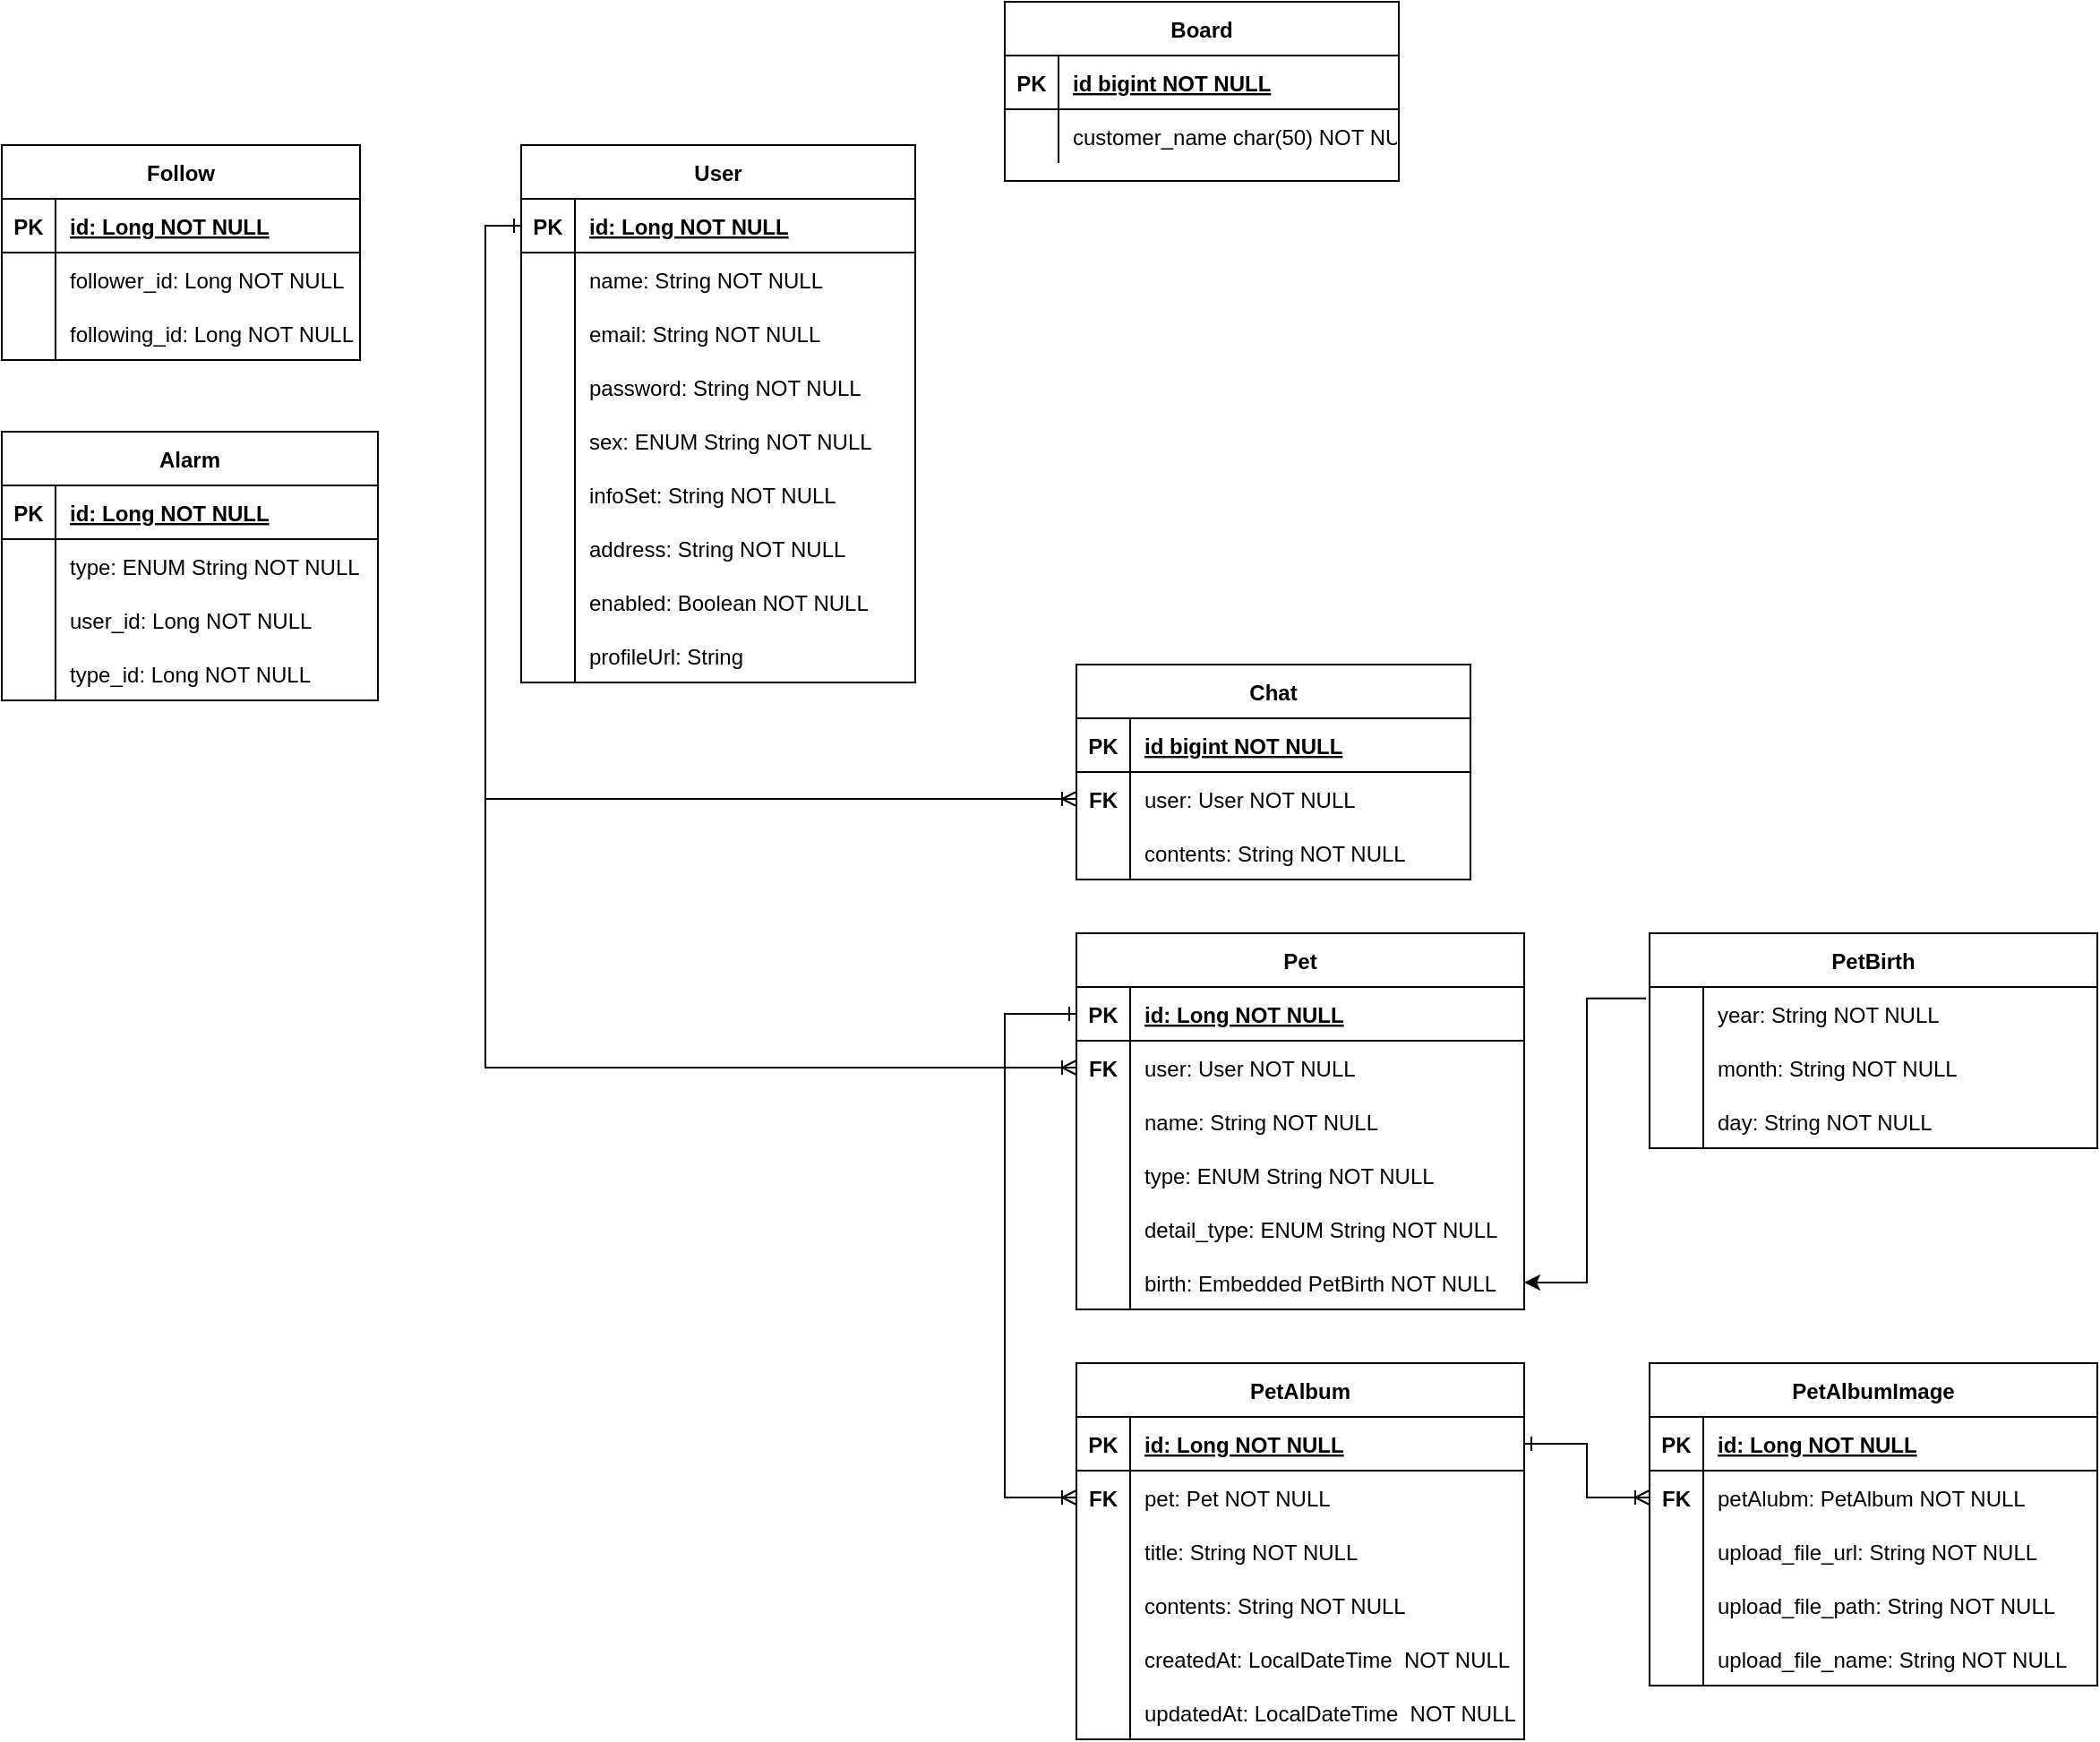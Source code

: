 <mxfile version="23.1.2" type="github">
  <diagram id="R2lEEEUBdFMjLlhIrx00" name="Page-1">
    <mxGraphModel dx="1050" dy="530" grid="1" gridSize="10" guides="1" tooltips="1" connect="1" arrows="1" fold="1" page="1" pageScale="1" pageWidth="1654" pageHeight="2336" math="0" shadow="0" extFonts="Permanent Marker^https://fonts.googleapis.com/css?family=Permanent+Marker">
      <root>
        <mxCell id="0" />
        <mxCell id="1" parent="0" />
        <mxCell id="C-vyLk0tnHw3VtMMgP7b-23" value="User" style="shape=table;startSize=30;container=1;collapsible=1;childLayout=tableLayout;fixedRows=1;rowLines=0;fontStyle=1;align=center;resizeLast=1;" parent="1" vertex="1">
          <mxGeometry x="610" y="360" width="220" height="300" as="geometry" />
        </mxCell>
        <mxCell id="C-vyLk0tnHw3VtMMgP7b-24" value="" style="shape=partialRectangle;collapsible=0;dropTarget=0;pointerEvents=0;fillColor=none;points=[[0,0.5],[1,0.5]];portConstraint=eastwest;top=0;left=0;right=0;bottom=1;" parent="C-vyLk0tnHw3VtMMgP7b-23" vertex="1">
          <mxGeometry y="30" width="220" height="30" as="geometry" />
        </mxCell>
        <mxCell id="C-vyLk0tnHw3VtMMgP7b-25" value="PK" style="shape=partialRectangle;overflow=hidden;connectable=0;fillColor=none;top=0;left=0;bottom=0;right=0;fontStyle=1;" parent="C-vyLk0tnHw3VtMMgP7b-24" vertex="1">
          <mxGeometry width="30" height="30" as="geometry">
            <mxRectangle width="30" height="30" as="alternateBounds" />
          </mxGeometry>
        </mxCell>
        <mxCell id="C-vyLk0tnHw3VtMMgP7b-26" value="id: Long NOT NULL " style="shape=partialRectangle;overflow=hidden;connectable=0;fillColor=none;top=0;left=0;bottom=0;right=0;align=left;spacingLeft=6;fontStyle=5;" parent="C-vyLk0tnHw3VtMMgP7b-24" vertex="1">
          <mxGeometry x="30" width="190" height="30" as="geometry">
            <mxRectangle width="190" height="30" as="alternateBounds" />
          </mxGeometry>
        </mxCell>
        <mxCell id="C-vyLk0tnHw3VtMMgP7b-27" value="" style="shape=partialRectangle;collapsible=0;dropTarget=0;pointerEvents=0;fillColor=none;points=[[0,0.5],[1,0.5]];portConstraint=eastwest;top=0;left=0;right=0;bottom=0;" parent="C-vyLk0tnHw3VtMMgP7b-23" vertex="1">
          <mxGeometry y="60" width="220" height="30" as="geometry" />
        </mxCell>
        <mxCell id="C-vyLk0tnHw3VtMMgP7b-28" value="" style="shape=partialRectangle;overflow=hidden;connectable=0;fillColor=none;top=0;left=0;bottom=0;right=0;" parent="C-vyLk0tnHw3VtMMgP7b-27" vertex="1">
          <mxGeometry width="30" height="30" as="geometry">
            <mxRectangle width="30" height="30" as="alternateBounds" />
          </mxGeometry>
        </mxCell>
        <mxCell id="C-vyLk0tnHw3VtMMgP7b-29" value="name: String NOT NULL" style="shape=partialRectangle;overflow=hidden;connectable=0;fillColor=none;top=0;left=0;bottom=0;right=0;align=left;spacingLeft=6;" parent="C-vyLk0tnHw3VtMMgP7b-27" vertex="1">
          <mxGeometry x="30" width="190" height="30" as="geometry">
            <mxRectangle width="190" height="30" as="alternateBounds" />
          </mxGeometry>
        </mxCell>
        <mxCell id="bbUoqJzxjQNbrKTjMEcJ-44" value="" style="shape=partialRectangle;collapsible=0;dropTarget=0;pointerEvents=0;fillColor=none;points=[[0,0.5],[1,0.5]];portConstraint=eastwest;top=0;left=0;right=0;bottom=0;" parent="C-vyLk0tnHw3VtMMgP7b-23" vertex="1">
          <mxGeometry y="90" width="220" height="30" as="geometry" />
        </mxCell>
        <mxCell id="bbUoqJzxjQNbrKTjMEcJ-45" value="" style="shape=partialRectangle;overflow=hidden;connectable=0;fillColor=none;top=0;left=0;bottom=0;right=0;" parent="bbUoqJzxjQNbrKTjMEcJ-44" vertex="1">
          <mxGeometry width="30" height="30" as="geometry">
            <mxRectangle width="30" height="30" as="alternateBounds" />
          </mxGeometry>
        </mxCell>
        <mxCell id="bbUoqJzxjQNbrKTjMEcJ-46" value="email: String NOT NULL" style="shape=partialRectangle;overflow=hidden;connectable=0;fillColor=none;top=0;left=0;bottom=0;right=0;align=left;spacingLeft=6;" parent="bbUoqJzxjQNbrKTjMEcJ-44" vertex="1">
          <mxGeometry x="30" width="190" height="30" as="geometry">
            <mxRectangle width="190" height="30" as="alternateBounds" />
          </mxGeometry>
        </mxCell>
        <mxCell id="bbUoqJzxjQNbrKTjMEcJ-22" value="" style="shape=partialRectangle;collapsible=0;dropTarget=0;pointerEvents=0;fillColor=none;points=[[0,0.5],[1,0.5]];portConstraint=eastwest;top=0;left=0;right=0;bottom=0;" parent="C-vyLk0tnHw3VtMMgP7b-23" vertex="1">
          <mxGeometry y="120" width="220" height="30" as="geometry" />
        </mxCell>
        <mxCell id="bbUoqJzxjQNbrKTjMEcJ-23" value="" style="shape=partialRectangle;overflow=hidden;connectable=0;fillColor=none;top=0;left=0;bottom=0;right=0;" parent="bbUoqJzxjQNbrKTjMEcJ-22" vertex="1">
          <mxGeometry width="30" height="30" as="geometry">
            <mxRectangle width="30" height="30" as="alternateBounds" />
          </mxGeometry>
        </mxCell>
        <mxCell id="bbUoqJzxjQNbrKTjMEcJ-24" value="password: String NOT NULL" style="shape=partialRectangle;overflow=hidden;connectable=0;fillColor=none;top=0;left=0;bottom=0;right=0;align=left;spacingLeft=6;" parent="bbUoqJzxjQNbrKTjMEcJ-22" vertex="1">
          <mxGeometry x="30" width="190" height="30" as="geometry">
            <mxRectangle width="190" height="30" as="alternateBounds" />
          </mxGeometry>
        </mxCell>
        <mxCell id="bbUoqJzxjQNbrKTjMEcJ-41" value="" style="shape=partialRectangle;collapsible=0;dropTarget=0;pointerEvents=0;fillColor=none;points=[[0,0.5],[1,0.5]];portConstraint=eastwest;top=0;left=0;right=0;bottom=0;" parent="C-vyLk0tnHw3VtMMgP7b-23" vertex="1">
          <mxGeometry y="150" width="220" height="30" as="geometry" />
        </mxCell>
        <mxCell id="bbUoqJzxjQNbrKTjMEcJ-42" value="" style="shape=partialRectangle;overflow=hidden;connectable=0;fillColor=none;top=0;left=0;bottom=0;right=0;" parent="bbUoqJzxjQNbrKTjMEcJ-41" vertex="1">
          <mxGeometry width="30" height="30" as="geometry">
            <mxRectangle width="30" height="30" as="alternateBounds" />
          </mxGeometry>
        </mxCell>
        <mxCell id="bbUoqJzxjQNbrKTjMEcJ-43" value="sex: ENUM String NOT NULL" style="shape=partialRectangle;overflow=hidden;connectable=0;fillColor=none;top=0;left=0;bottom=0;right=0;align=left;spacingLeft=6;" parent="bbUoqJzxjQNbrKTjMEcJ-41" vertex="1">
          <mxGeometry x="30" width="190" height="30" as="geometry">
            <mxRectangle width="190" height="30" as="alternateBounds" />
          </mxGeometry>
        </mxCell>
        <mxCell id="bbUoqJzxjQNbrKTjMEcJ-26" value="" style="shape=partialRectangle;collapsible=0;dropTarget=0;pointerEvents=0;fillColor=none;points=[[0,0.5],[1,0.5]];portConstraint=eastwest;top=0;left=0;right=0;bottom=0;" parent="C-vyLk0tnHw3VtMMgP7b-23" vertex="1">
          <mxGeometry y="180" width="220" height="30" as="geometry" />
        </mxCell>
        <mxCell id="bbUoqJzxjQNbrKTjMEcJ-27" value="" style="shape=partialRectangle;overflow=hidden;connectable=0;fillColor=none;top=0;left=0;bottom=0;right=0;" parent="bbUoqJzxjQNbrKTjMEcJ-26" vertex="1">
          <mxGeometry width="30" height="30" as="geometry">
            <mxRectangle width="30" height="30" as="alternateBounds" />
          </mxGeometry>
        </mxCell>
        <mxCell id="bbUoqJzxjQNbrKTjMEcJ-28" value="infoSet: String NOT NULL" style="shape=partialRectangle;overflow=hidden;connectable=0;fillColor=none;top=0;left=0;bottom=0;right=0;align=left;spacingLeft=6;" parent="bbUoqJzxjQNbrKTjMEcJ-26" vertex="1">
          <mxGeometry x="30" width="190" height="30" as="geometry">
            <mxRectangle width="190" height="30" as="alternateBounds" />
          </mxGeometry>
        </mxCell>
        <mxCell id="bbUoqJzxjQNbrKTjMEcJ-29" value="" style="shape=partialRectangle;collapsible=0;dropTarget=0;pointerEvents=0;fillColor=none;points=[[0,0.5],[1,0.5]];portConstraint=eastwest;top=0;left=0;right=0;bottom=0;" parent="C-vyLk0tnHw3VtMMgP7b-23" vertex="1">
          <mxGeometry y="210" width="220" height="30" as="geometry" />
        </mxCell>
        <mxCell id="bbUoqJzxjQNbrKTjMEcJ-30" value="" style="shape=partialRectangle;overflow=hidden;connectable=0;fillColor=none;top=0;left=0;bottom=0;right=0;" parent="bbUoqJzxjQNbrKTjMEcJ-29" vertex="1">
          <mxGeometry width="30" height="30" as="geometry">
            <mxRectangle width="30" height="30" as="alternateBounds" />
          </mxGeometry>
        </mxCell>
        <mxCell id="bbUoqJzxjQNbrKTjMEcJ-31" value="address: String NOT NULL" style="shape=partialRectangle;overflow=hidden;connectable=0;fillColor=none;top=0;left=0;bottom=0;right=0;align=left;spacingLeft=6;" parent="bbUoqJzxjQNbrKTjMEcJ-29" vertex="1">
          <mxGeometry x="30" width="190" height="30" as="geometry">
            <mxRectangle width="190" height="30" as="alternateBounds" />
          </mxGeometry>
        </mxCell>
        <mxCell id="bbUoqJzxjQNbrKTjMEcJ-35" value="" style="shape=partialRectangle;collapsible=0;dropTarget=0;pointerEvents=0;fillColor=none;points=[[0,0.5],[1,0.5]];portConstraint=eastwest;top=0;left=0;right=0;bottom=0;" parent="C-vyLk0tnHw3VtMMgP7b-23" vertex="1">
          <mxGeometry y="240" width="220" height="30" as="geometry" />
        </mxCell>
        <mxCell id="bbUoqJzxjQNbrKTjMEcJ-36" value="" style="shape=partialRectangle;overflow=hidden;connectable=0;fillColor=none;top=0;left=0;bottom=0;right=0;" parent="bbUoqJzxjQNbrKTjMEcJ-35" vertex="1">
          <mxGeometry width="30" height="30" as="geometry">
            <mxRectangle width="30" height="30" as="alternateBounds" />
          </mxGeometry>
        </mxCell>
        <mxCell id="bbUoqJzxjQNbrKTjMEcJ-37" value="enabled: Boolean NOT NULL" style="shape=partialRectangle;overflow=hidden;connectable=0;fillColor=none;top=0;left=0;bottom=0;right=0;align=left;spacingLeft=6;" parent="bbUoqJzxjQNbrKTjMEcJ-35" vertex="1">
          <mxGeometry x="30" width="190" height="30" as="geometry">
            <mxRectangle width="190" height="30" as="alternateBounds" />
          </mxGeometry>
        </mxCell>
        <mxCell id="bbUoqJzxjQNbrKTjMEcJ-38" value="" style="shape=partialRectangle;collapsible=0;dropTarget=0;pointerEvents=0;fillColor=none;points=[[0,0.5],[1,0.5]];portConstraint=eastwest;top=0;left=0;right=0;bottom=0;" parent="C-vyLk0tnHw3VtMMgP7b-23" vertex="1">
          <mxGeometry y="270" width="220" height="30" as="geometry" />
        </mxCell>
        <mxCell id="bbUoqJzxjQNbrKTjMEcJ-39" value="" style="shape=partialRectangle;overflow=hidden;connectable=0;fillColor=none;top=0;left=0;bottom=0;right=0;" parent="bbUoqJzxjQNbrKTjMEcJ-38" vertex="1">
          <mxGeometry width="30" height="30" as="geometry">
            <mxRectangle width="30" height="30" as="alternateBounds" />
          </mxGeometry>
        </mxCell>
        <mxCell id="bbUoqJzxjQNbrKTjMEcJ-40" value="profileUrl: String" style="shape=partialRectangle;overflow=hidden;connectable=0;fillColor=none;top=0;left=0;bottom=0;right=0;align=left;spacingLeft=6;" parent="bbUoqJzxjQNbrKTjMEcJ-38" vertex="1">
          <mxGeometry x="30" width="190" height="30" as="geometry">
            <mxRectangle width="190" height="30" as="alternateBounds" />
          </mxGeometry>
        </mxCell>
        <mxCell id="bbUoqJzxjQNbrKTjMEcJ-1" value="Chat" style="shape=table;startSize=30;container=1;collapsible=1;childLayout=tableLayout;fixedRows=1;rowLines=0;fontStyle=1;align=center;resizeLast=1;" parent="1" vertex="1">
          <mxGeometry x="920" y="650" width="220" height="120" as="geometry" />
        </mxCell>
        <mxCell id="bbUoqJzxjQNbrKTjMEcJ-2" value="" style="shape=partialRectangle;collapsible=0;dropTarget=0;pointerEvents=0;fillColor=none;points=[[0,0.5],[1,0.5]];portConstraint=eastwest;top=0;left=0;right=0;bottom=1;" parent="bbUoqJzxjQNbrKTjMEcJ-1" vertex="1">
          <mxGeometry y="30" width="220" height="30" as="geometry" />
        </mxCell>
        <mxCell id="bbUoqJzxjQNbrKTjMEcJ-3" value="PK" style="shape=partialRectangle;overflow=hidden;connectable=0;fillColor=none;top=0;left=0;bottom=0;right=0;fontStyle=1;" parent="bbUoqJzxjQNbrKTjMEcJ-2" vertex="1">
          <mxGeometry width="30" height="30" as="geometry">
            <mxRectangle width="30" height="30" as="alternateBounds" />
          </mxGeometry>
        </mxCell>
        <mxCell id="bbUoqJzxjQNbrKTjMEcJ-4" value="id bigint NOT NULL " style="shape=partialRectangle;overflow=hidden;connectable=0;fillColor=none;top=0;left=0;bottom=0;right=0;align=left;spacingLeft=6;fontStyle=5;" parent="bbUoqJzxjQNbrKTjMEcJ-2" vertex="1">
          <mxGeometry x="30" width="190" height="30" as="geometry">
            <mxRectangle width="190" height="30" as="alternateBounds" />
          </mxGeometry>
        </mxCell>
        <mxCell id="bbUoqJzxjQNbrKTjMEcJ-5" value="" style="shape=partialRectangle;collapsible=0;dropTarget=0;pointerEvents=0;fillColor=none;points=[[0,0.5],[1,0.5]];portConstraint=eastwest;top=0;left=0;right=0;bottom=0;" parent="bbUoqJzxjQNbrKTjMEcJ-1" vertex="1">
          <mxGeometry y="60" width="220" height="30" as="geometry" />
        </mxCell>
        <mxCell id="bbUoqJzxjQNbrKTjMEcJ-6" value="FK" style="shape=partialRectangle;overflow=hidden;connectable=0;fillColor=none;top=0;left=0;bottom=0;right=0;fontStyle=1" parent="bbUoqJzxjQNbrKTjMEcJ-5" vertex="1">
          <mxGeometry width="30" height="30" as="geometry">
            <mxRectangle width="30" height="30" as="alternateBounds" />
          </mxGeometry>
        </mxCell>
        <mxCell id="bbUoqJzxjQNbrKTjMEcJ-7" value="user: User NOT NULL" style="shape=partialRectangle;overflow=hidden;connectable=0;fillColor=none;top=0;left=0;bottom=0;right=0;align=left;spacingLeft=6;" parent="bbUoqJzxjQNbrKTjMEcJ-5" vertex="1">
          <mxGeometry x="30" width="190" height="30" as="geometry">
            <mxRectangle width="190" height="30" as="alternateBounds" />
          </mxGeometry>
        </mxCell>
        <mxCell id="DI0CZOXr2focMgs46DRr-81" value="" style="shape=partialRectangle;collapsible=0;dropTarget=0;pointerEvents=0;fillColor=none;points=[[0,0.5],[1,0.5]];portConstraint=eastwest;top=0;left=0;right=0;bottom=0;" vertex="1" parent="bbUoqJzxjQNbrKTjMEcJ-1">
          <mxGeometry y="90" width="220" height="30" as="geometry" />
        </mxCell>
        <mxCell id="DI0CZOXr2focMgs46DRr-82" value="" style="shape=partialRectangle;overflow=hidden;connectable=0;fillColor=none;top=0;left=0;bottom=0;right=0;" vertex="1" parent="DI0CZOXr2focMgs46DRr-81">
          <mxGeometry width="30" height="30" as="geometry">
            <mxRectangle width="30" height="30" as="alternateBounds" />
          </mxGeometry>
        </mxCell>
        <mxCell id="DI0CZOXr2focMgs46DRr-83" value="contents: String NOT NULL" style="shape=partialRectangle;overflow=hidden;connectable=0;fillColor=none;top=0;left=0;bottom=0;right=0;align=left;spacingLeft=6;" vertex="1" parent="DI0CZOXr2focMgs46DRr-81">
          <mxGeometry x="30" width="190" height="30" as="geometry">
            <mxRectangle width="190" height="30" as="alternateBounds" />
          </mxGeometry>
        </mxCell>
        <mxCell id="bbUoqJzxjQNbrKTjMEcJ-8" value="Pet" style="shape=table;startSize=30;container=1;collapsible=1;childLayout=tableLayout;fixedRows=1;rowLines=0;fontStyle=1;align=center;resizeLast=1;" parent="1" vertex="1">
          <mxGeometry x="920" y="800" width="250" height="210" as="geometry" />
        </mxCell>
        <mxCell id="bbUoqJzxjQNbrKTjMEcJ-9" value="" style="shape=partialRectangle;collapsible=0;dropTarget=0;pointerEvents=0;fillColor=none;points=[[0,0.5],[1,0.5]];portConstraint=eastwest;top=0;left=0;right=0;bottom=1;" parent="bbUoqJzxjQNbrKTjMEcJ-8" vertex="1">
          <mxGeometry y="30" width="250" height="30" as="geometry" />
        </mxCell>
        <mxCell id="bbUoqJzxjQNbrKTjMEcJ-10" value="PK" style="shape=partialRectangle;overflow=hidden;connectable=0;fillColor=none;top=0;left=0;bottom=0;right=0;fontStyle=1;" parent="bbUoqJzxjQNbrKTjMEcJ-9" vertex="1">
          <mxGeometry width="30" height="30" as="geometry">
            <mxRectangle width="30" height="30" as="alternateBounds" />
          </mxGeometry>
        </mxCell>
        <mxCell id="bbUoqJzxjQNbrKTjMEcJ-11" value="id: Long NOT NULL " style="shape=partialRectangle;overflow=hidden;connectable=0;fillColor=none;top=0;left=0;bottom=0;right=0;align=left;spacingLeft=6;fontStyle=5;" parent="bbUoqJzxjQNbrKTjMEcJ-9" vertex="1">
          <mxGeometry x="30" width="220" height="30" as="geometry">
            <mxRectangle width="220" height="30" as="alternateBounds" />
          </mxGeometry>
        </mxCell>
        <mxCell id="bbUoqJzxjQNbrKTjMEcJ-12" value="" style="shape=partialRectangle;collapsible=0;dropTarget=0;pointerEvents=0;fillColor=none;points=[[0,0.5],[1,0.5]];portConstraint=eastwest;top=0;left=0;right=0;bottom=0;" parent="bbUoqJzxjQNbrKTjMEcJ-8" vertex="1">
          <mxGeometry y="60" width="250" height="30" as="geometry" />
        </mxCell>
        <mxCell id="bbUoqJzxjQNbrKTjMEcJ-13" value="FK" style="shape=partialRectangle;overflow=hidden;connectable=0;fillColor=none;top=0;left=0;bottom=0;right=0;fontStyle=1" parent="bbUoqJzxjQNbrKTjMEcJ-12" vertex="1">
          <mxGeometry width="30" height="30" as="geometry">
            <mxRectangle width="30" height="30" as="alternateBounds" />
          </mxGeometry>
        </mxCell>
        <mxCell id="bbUoqJzxjQNbrKTjMEcJ-14" value="user: User NOT NULL" style="shape=partialRectangle;overflow=hidden;connectable=0;fillColor=none;top=0;left=0;bottom=0;right=0;align=left;spacingLeft=6;" parent="bbUoqJzxjQNbrKTjMEcJ-12" vertex="1">
          <mxGeometry x="30" width="220" height="30" as="geometry">
            <mxRectangle width="220" height="30" as="alternateBounds" />
          </mxGeometry>
        </mxCell>
        <mxCell id="DI0CZOXr2focMgs46DRr-77" value="" style="shape=partialRectangle;collapsible=0;dropTarget=0;pointerEvents=0;fillColor=none;points=[[0,0.5],[1,0.5]];portConstraint=eastwest;top=0;left=0;right=0;bottom=0;" vertex="1" parent="bbUoqJzxjQNbrKTjMEcJ-8">
          <mxGeometry y="90" width="250" height="30" as="geometry" />
        </mxCell>
        <mxCell id="DI0CZOXr2focMgs46DRr-78" value="" style="shape=partialRectangle;overflow=hidden;connectable=0;fillColor=none;top=0;left=0;bottom=0;right=0;" vertex="1" parent="DI0CZOXr2focMgs46DRr-77">
          <mxGeometry width="30" height="30" as="geometry">
            <mxRectangle width="30" height="30" as="alternateBounds" />
          </mxGeometry>
        </mxCell>
        <mxCell id="DI0CZOXr2focMgs46DRr-79" value="name: String NOT NULL" style="shape=partialRectangle;overflow=hidden;connectable=0;fillColor=none;top=0;left=0;bottom=0;right=0;align=left;spacingLeft=6;" vertex="1" parent="DI0CZOXr2focMgs46DRr-77">
          <mxGeometry x="30" width="220" height="30" as="geometry">
            <mxRectangle width="220" height="30" as="alternateBounds" />
          </mxGeometry>
        </mxCell>
        <mxCell id="DI0CZOXr2focMgs46DRr-1" value="" style="shape=partialRectangle;collapsible=0;dropTarget=0;pointerEvents=0;fillColor=none;points=[[0,0.5],[1,0.5]];portConstraint=eastwest;top=0;left=0;right=0;bottom=0;" vertex="1" parent="bbUoqJzxjQNbrKTjMEcJ-8">
          <mxGeometry y="120" width="250" height="30" as="geometry" />
        </mxCell>
        <mxCell id="DI0CZOXr2focMgs46DRr-2" value="" style="shape=partialRectangle;overflow=hidden;connectable=0;fillColor=none;top=0;left=0;bottom=0;right=0;" vertex="1" parent="DI0CZOXr2focMgs46DRr-1">
          <mxGeometry width="30" height="30" as="geometry">
            <mxRectangle width="30" height="30" as="alternateBounds" />
          </mxGeometry>
        </mxCell>
        <mxCell id="DI0CZOXr2focMgs46DRr-3" value="type: ENUM String NOT NULL" style="shape=partialRectangle;overflow=hidden;connectable=0;fillColor=none;top=0;left=0;bottom=0;right=0;align=left;spacingLeft=6;" vertex="1" parent="DI0CZOXr2focMgs46DRr-1">
          <mxGeometry x="30" width="220" height="30" as="geometry">
            <mxRectangle width="220" height="30" as="alternateBounds" />
          </mxGeometry>
        </mxCell>
        <mxCell id="DI0CZOXr2focMgs46DRr-44" value="" style="shape=partialRectangle;collapsible=0;dropTarget=0;pointerEvents=0;fillColor=none;points=[[0,0.5],[1,0.5]];portConstraint=eastwest;top=0;left=0;right=0;bottom=0;" vertex="1" parent="bbUoqJzxjQNbrKTjMEcJ-8">
          <mxGeometry y="150" width="250" height="30" as="geometry" />
        </mxCell>
        <mxCell id="DI0CZOXr2focMgs46DRr-45" value="" style="shape=partialRectangle;overflow=hidden;connectable=0;fillColor=none;top=0;left=0;bottom=0;right=0;" vertex="1" parent="DI0CZOXr2focMgs46DRr-44">
          <mxGeometry width="30" height="30" as="geometry">
            <mxRectangle width="30" height="30" as="alternateBounds" />
          </mxGeometry>
        </mxCell>
        <mxCell id="DI0CZOXr2focMgs46DRr-46" value="detail_type: ENUM String NOT NULL" style="shape=partialRectangle;overflow=hidden;connectable=0;fillColor=none;top=0;left=0;bottom=0;right=0;align=left;spacingLeft=6;" vertex="1" parent="DI0CZOXr2focMgs46DRr-44">
          <mxGeometry x="30" width="220" height="30" as="geometry">
            <mxRectangle width="220" height="30" as="alternateBounds" />
          </mxGeometry>
        </mxCell>
        <mxCell id="DI0CZOXr2focMgs46DRr-26" value="" style="shape=partialRectangle;collapsible=0;dropTarget=0;pointerEvents=0;fillColor=none;points=[[0,0.5],[1,0.5]];portConstraint=eastwest;top=0;left=0;right=0;bottom=0;" vertex="1" parent="bbUoqJzxjQNbrKTjMEcJ-8">
          <mxGeometry y="180" width="250" height="30" as="geometry" />
        </mxCell>
        <mxCell id="DI0CZOXr2focMgs46DRr-27" value="" style="shape=partialRectangle;overflow=hidden;connectable=0;fillColor=none;top=0;left=0;bottom=0;right=0;" vertex="1" parent="DI0CZOXr2focMgs46DRr-26">
          <mxGeometry width="30" height="30" as="geometry">
            <mxRectangle width="30" height="30" as="alternateBounds" />
          </mxGeometry>
        </mxCell>
        <mxCell id="DI0CZOXr2focMgs46DRr-28" value="birth: Embedded PetBirth NOT NULL" style="shape=partialRectangle;overflow=hidden;connectable=0;fillColor=none;top=0;left=0;bottom=0;right=0;align=left;spacingLeft=6;" vertex="1" parent="DI0CZOXr2focMgs46DRr-26">
          <mxGeometry x="30" width="220" height="30" as="geometry">
            <mxRectangle width="220" height="30" as="alternateBounds" />
          </mxGeometry>
        </mxCell>
        <mxCell id="bbUoqJzxjQNbrKTjMEcJ-15" value="Board" style="shape=table;startSize=30;container=1;collapsible=1;childLayout=tableLayout;fixedRows=1;rowLines=0;fontStyle=1;align=center;resizeLast=1;" parent="1" vertex="1">
          <mxGeometry x="880" y="280" width="220" height="100" as="geometry" />
        </mxCell>
        <mxCell id="bbUoqJzxjQNbrKTjMEcJ-16" value="" style="shape=partialRectangle;collapsible=0;dropTarget=0;pointerEvents=0;fillColor=none;points=[[0,0.5],[1,0.5]];portConstraint=eastwest;top=0;left=0;right=0;bottom=1;" parent="bbUoqJzxjQNbrKTjMEcJ-15" vertex="1">
          <mxGeometry y="30" width="220" height="30" as="geometry" />
        </mxCell>
        <mxCell id="bbUoqJzxjQNbrKTjMEcJ-17" value="PK" style="shape=partialRectangle;overflow=hidden;connectable=0;fillColor=none;top=0;left=0;bottom=0;right=0;fontStyle=1;" parent="bbUoqJzxjQNbrKTjMEcJ-16" vertex="1">
          <mxGeometry width="30" height="30" as="geometry">
            <mxRectangle width="30" height="30" as="alternateBounds" />
          </mxGeometry>
        </mxCell>
        <mxCell id="bbUoqJzxjQNbrKTjMEcJ-18" value="id bigint NOT NULL " style="shape=partialRectangle;overflow=hidden;connectable=0;fillColor=none;top=0;left=0;bottom=0;right=0;align=left;spacingLeft=6;fontStyle=5;" parent="bbUoqJzxjQNbrKTjMEcJ-16" vertex="1">
          <mxGeometry x="30" width="190" height="30" as="geometry">
            <mxRectangle width="190" height="30" as="alternateBounds" />
          </mxGeometry>
        </mxCell>
        <mxCell id="bbUoqJzxjQNbrKTjMEcJ-19" value="" style="shape=partialRectangle;collapsible=0;dropTarget=0;pointerEvents=0;fillColor=none;points=[[0,0.5],[1,0.5]];portConstraint=eastwest;top=0;left=0;right=0;bottom=0;" parent="bbUoqJzxjQNbrKTjMEcJ-15" vertex="1">
          <mxGeometry y="60" width="220" height="30" as="geometry" />
        </mxCell>
        <mxCell id="bbUoqJzxjQNbrKTjMEcJ-20" value="" style="shape=partialRectangle;overflow=hidden;connectable=0;fillColor=none;top=0;left=0;bottom=0;right=0;" parent="bbUoqJzxjQNbrKTjMEcJ-19" vertex="1">
          <mxGeometry width="30" height="30" as="geometry">
            <mxRectangle width="30" height="30" as="alternateBounds" />
          </mxGeometry>
        </mxCell>
        <mxCell id="bbUoqJzxjQNbrKTjMEcJ-21" value="customer_name char(50) NOT NULL" style="shape=partialRectangle;overflow=hidden;connectable=0;fillColor=none;top=0;left=0;bottom=0;right=0;align=left;spacingLeft=6;" parent="bbUoqJzxjQNbrKTjMEcJ-19" vertex="1">
          <mxGeometry x="30" width="190" height="30" as="geometry">
            <mxRectangle width="190" height="30" as="alternateBounds" />
          </mxGeometry>
        </mxCell>
        <mxCell id="bbUoqJzxjQNbrKTjMEcJ-47" value="Follow" style="shape=table;startSize=30;container=1;collapsible=1;childLayout=tableLayout;fixedRows=1;rowLines=0;fontStyle=1;align=center;resizeLast=1;" parent="1" vertex="1">
          <mxGeometry x="320" y="360" width="200" height="120" as="geometry" />
        </mxCell>
        <mxCell id="bbUoqJzxjQNbrKTjMEcJ-48" value="" style="shape=partialRectangle;collapsible=0;dropTarget=0;pointerEvents=0;fillColor=none;points=[[0,0.5],[1,0.5]];portConstraint=eastwest;top=0;left=0;right=0;bottom=1;" parent="bbUoqJzxjQNbrKTjMEcJ-47" vertex="1">
          <mxGeometry y="30" width="200" height="30" as="geometry" />
        </mxCell>
        <mxCell id="bbUoqJzxjQNbrKTjMEcJ-49" value="PK" style="shape=partialRectangle;overflow=hidden;connectable=0;fillColor=none;top=0;left=0;bottom=0;right=0;fontStyle=1;" parent="bbUoqJzxjQNbrKTjMEcJ-48" vertex="1">
          <mxGeometry width="30" height="30" as="geometry">
            <mxRectangle width="30" height="30" as="alternateBounds" />
          </mxGeometry>
        </mxCell>
        <mxCell id="bbUoqJzxjQNbrKTjMEcJ-50" value="id: Long NOT NULL " style="shape=partialRectangle;overflow=hidden;connectable=0;fillColor=none;top=0;left=0;bottom=0;right=0;align=left;spacingLeft=6;fontStyle=5;" parent="bbUoqJzxjQNbrKTjMEcJ-48" vertex="1">
          <mxGeometry x="30" width="170" height="30" as="geometry">
            <mxRectangle width="170" height="30" as="alternateBounds" />
          </mxGeometry>
        </mxCell>
        <mxCell id="bbUoqJzxjQNbrKTjMEcJ-51" value="" style="shape=partialRectangle;collapsible=0;dropTarget=0;pointerEvents=0;fillColor=none;points=[[0,0.5],[1,0.5]];portConstraint=eastwest;top=0;left=0;right=0;bottom=0;" parent="bbUoqJzxjQNbrKTjMEcJ-47" vertex="1">
          <mxGeometry y="60" width="200" height="30" as="geometry" />
        </mxCell>
        <mxCell id="bbUoqJzxjQNbrKTjMEcJ-52" value="" style="shape=partialRectangle;overflow=hidden;connectable=0;fillColor=none;top=0;left=0;bottom=0;right=0;" parent="bbUoqJzxjQNbrKTjMEcJ-51" vertex="1">
          <mxGeometry width="30" height="30" as="geometry">
            <mxRectangle width="30" height="30" as="alternateBounds" />
          </mxGeometry>
        </mxCell>
        <mxCell id="bbUoqJzxjQNbrKTjMEcJ-53" value="follower_id: Long NOT NULL" style="shape=partialRectangle;overflow=hidden;connectable=0;fillColor=none;top=0;left=0;bottom=0;right=0;align=left;spacingLeft=6;" parent="bbUoqJzxjQNbrKTjMEcJ-51" vertex="1">
          <mxGeometry x="30" width="170" height="30" as="geometry">
            <mxRectangle width="170" height="30" as="alternateBounds" />
          </mxGeometry>
        </mxCell>
        <mxCell id="bbUoqJzxjQNbrKTjMEcJ-54" value="" style="shape=partialRectangle;collapsible=0;dropTarget=0;pointerEvents=0;fillColor=none;points=[[0,0.5],[1,0.5]];portConstraint=eastwest;top=0;left=0;right=0;bottom=0;" parent="bbUoqJzxjQNbrKTjMEcJ-47" vertex="1">
          <mxGeometry y="90" width="200" height="30" as="geometry" />
        </mxCell>
        <mxCell id="bbUoqJzxjQNbrKTjMEcJ-55" value="" style="shape=partialRectangle;overflow=hidden;connectable=0;fillColor=none;top=0;left=0;bottom=0;right=0;" parent="bbUoqJzxjQNbrKTjMEcJ-54" vertex="1">
          <mxGeometry width="30" height="30" as="geometry">
            <mxRectangle width="30" height="30" as="alternateBounds" />
          </mxGeometry>
        </mxCell>
        <mxCell id="bbUoqJzxjQNbrKTjMEcJ-56" value="following_id: Long NOT NULL" style="shape=partialRectangle;overflow=hidden;connectable=0;fillColor=none;top=0;left=0;bottom=0;right=0;align=left;spacingLeft=6;" parent="bbUoqJzxjQNbrKTjMEcJ-54" vertex="1">
          <mxGeometry x="30" width="170" height="30" as="geometry">
            <mxRectangle width="170" height="30" as="alternateBounds" />
          </mxGeometry>
        </mxCell>
        <mxCell id="bbUoqJzxjQNbrKTjMEcJ-57" value="Alarm" style="shape=table;startSize=30;container=1;collapsible=1;childLayout=tableLayout;fixedRows=1;rowLines=0;fontStyle=1;align=center;resizeLast=1;" parent="1" vertex="1">
          <mxGeometry x="320" y="520" width="210" height="150" as="geometry" />
        </mxCell>
        <mxCell id="bbUoqJzxjQNbrKTjMEcJ-58" value="" style="shape=partialRectangle;collapsible=0;dropTarget=0;pointerEvents=0;fillColor=none;points=[[0,0.5],[1,0.5]];portConstraint=eastwest;top=0;left=0;right=0;bottom=1;" parent="bbUoqJzxjQNbrKTjMEcJ-57" vertex="1">
          <mxGeometry y="30" width="210" height="30" as="geometry" />
        </mxCell>
        <mxCell id="bbUoqJzxjQNbrKTjMEcJ-59" value="PK" style="shape=partialRectangle;overflow=hidden;connectable=0;fillColor=none;top=0;left=0;bottom=0;right=0;fontStyle=1;" parent="bbUoqJzxjQNbrKTjMEcJ-58" vertex="1">
          <mxGeometry width="30" height="30" as="geometry">
            <mxRectangle width="30" height="30" as="alternateBounds" />
          </mxGeometry>
        </mxCell>
        <mxCell id="bbUoqJzxjQNbrKTjMEcJ-60" value="id: Long NOT NULL " style="shape=partialRectangle;overflow=hidden;connectable=0;fillColor=none;top=0;left=0;bottom=0;right=0;align=left;spacingLeft=6;fontStyle=5;" parent="bbUoqJzxjQNbrKTjMEcJ-58" vertex="1">
          <mxGeometry x="30" width="180" height="30" as="geometry">
            <mxRectangle width="180" height="30" as="alternateBounds" />
          </mxGeometry>
        </mxCell>
        <mxCell id="bbUoqJzxjQNbrKTjMEcJ-61" value="" style="shape=partialRectangle;collapsible=0;dropTarget=0;pointerEvents=0;fillColor=none;points=[[0,0.5],[1,0.5]];portConstraint=eastwest;top=0;left=0;right=0;bottom=0;" parent="bbUoqJzxjQNbrKTjMEcJ-57" vertex="1">
          <mxGeometry y="60" width="210" height="30" as="geometry" />
        </mxCell>
        <mxCell id="bbUoqJzxjQNbrKTjMEcJ-62" value="" style="shape=partialRectangle;overflow=hidden;connectable=0;fillColor=none;top=0;left=0;bottom=0;right=0;" parent="bbUoqJzxjQNbrKTjMEcJ-61" vertex="1">
          <mxGeometry width="30" height="30" as="geometry">
            <mxRectangle width="30" height="30" as="alternateBounds" />
          </mxGeometry>
        </mxCell>
        <mxCell id="bbUoqJzxjQNbrKTjMEcJ-63" value="type: ENUM String NOT NULL" style="shape=partialRectangle;overflow=hidden;connectable=0;fillColor=none;top=0;left=0;bottom=0;right=0;align=left;spacingLeft=6;" parent="bbUoqJzxjQNbrKTjMEcJ-61" vertex="1">
          <mxGeometry x="30" width="180" height="30" as="geometry">
            <mxRectangle width="180" height="30" as="alternateBounds" />
          </mxGeometry>
        </mxCell>
        <mxCell id="bbUoqJzxjQNbrKTjMEcJ-64" value="" style="shape=partialRectangle;collapsible=0;dropTarget=0;pointerEvents=0;fillColor=none;points=[[0,0.5],[1,0.5]];portConstraint=eastwest;top=0;left=0;right=0;bottom=0;" parent="bbUoqJzxjQNbrKTjMEcJ-57" vertex="1">
          <mxGeometry y="90" width="210" height="30" as="geometry" />
        </mxCell>
        <mxCell id="bbUoqJzxjQNbrKTjMEcJ-65" value="" style="shape=partialRectangle;overflow=hidden;connectable=0;fillColor=none;top=0;left=0;bottom=0;right=0;" parent="bbUoqJzxjQNbrKTjMEcJ-64" vertex="1">
          <mxGeometry width="30" height="30" as="geometry">
            <mxRectangle width="30" height="30" as="alternateBounds" />
          </mxGeometry>
        </mxCell>
        <mxCell id="bbUoqJzxjQNbrKTjMEcJ-66" value="user_id: Long NOT NULL" style="shape=partialRectangle;overflow=hidden;connectable=0;fillColor=none;top=0;left=0;bottom=0;right=0;align=left;spacingLeft=6;" parent="bbUoqJzxjQNbrKTjMEcJ-64" vertex="1">
          <mxGeometry x="30" width="180" height="30" as="geometry">
            <mxRectangle width="180" height="30" as="alternateBounds" />
          </mxGeometry>
        </mxCell>
        <mxCell id="bbUoqJzxjQNbrKTjMEcJ-67" value="" style="shape=partialRectangle;collapsible=0;dropTarget=0;pointerEvents=0;fillColor=none;points=[[0,0.5],[1,0.5]];portConstraint=eastwest;top=0;left=0;right=0;bottom=0;" parent="bbUoqJzxjQNbrKTjMEcJ-57" vertex="1">
          <mxGeometry y="120" width="210" height="30" as="geometry" />
        </mxCell>
        <mxCell id="bbUoqJzxjQNbrKTjMEcJ-68" value="" style="shape=partialRectangle;overflow=hidden;connectable=0;fillColor=none;top=0;left=0;bottom=0;right=0;" parent="bbUoqJzxjQNbrKTjMEcJ-67" vertex="1">
          <mxGeometry width="30" height="30" as="geometry">
            <mxRectangle width="30" height="30" as="alternateBounds" />
          </mxGeometry>
        </mxCell>
        <mxCell id="bbUoqJzxjQNbrKTjMEcJ-69" value="type_id: Long NOT NULL" style="shape=partialRectangle;overflow=hidden;connectable=0;fillColor=none;top=0;left=0;bottom=0;right=0;align=left;spacingLeft=6;" parent="bbUoqJzxjQNbrKTjMEcJ-67" vertex="1">
          <mxGeometry x="30" width="180" height="30" as="geometry">
            <mxRectangle width="180" height="30" as="alternateBounds" />
          </mxGeometry>
        </mxCell>
        <mxCell id="DI0CZOXr2focMgs46DRr-10" value="PetAlbum" style="shape=table;startSize=30;container=1;collapsible=1;childLayout=tableLayout;fixedRows=1;rowLines=0;fontStyle=1;align=center;resizeLast=1;" vertex="1" parent="1">
          <mxGeometry x="920" y="1040" width="250" height="210" as="geometry" />
        </mxCell>
        <mxCell id="DI0CZOXr2focMgs46DRr-11" value="" style="shape=partialRectangle;collapsible=0;dropTarget=0;pointerEvents=0;fillColor=none;points=[[0,0.5],[1,0.5]];portConstraint=eastwest;top=0;left=0;right=0;bottom=1;" vertex="1" parent="DI0CZOXr2focMgs46DRr-10">
          <mxGeometry y="30" width="250" height="30" as="geometry" />
        </mxCell>
        <mxCell id="DI0CZOXr2focMgs46DRr-12" value="PK" style="shape=partialRectangle;overflow=hidden;connectable=0;fillColor=none;top=0;left=0;bottom=0;right=0;fontStyle=1;" vertex="1" parent="DI0CZOXr2focMgs46DRr-11">
          <mxGeometry width="30" height="30" as="geometry">
            <mxRectangle width="30" height="30" as="alternateBounds" />
          </mxGeometry>
        </mxCell>
        <mxCell id="DI0CZOXr2focMgs46DRr-13" value="id: Long NOT NULL " style="shape=partialRectangle;overflow=hidden;connectable=0;fillColor=none;top=0;left=0;bottom=0;right=0;align=left;spacingLeft=6;fontStyle=5;" vertex="1" parent="DI0CZOXr2focMgs46DRr-11">
          <mxGeometry x="30" width="220" height="30" as="geometry">
            <mxRectangle width="220" height="30" as="alternateBounds" />
          </mxGeometry>
        </mxCell>
        <mxCell id="DI0CZOXr2focMgs46DRr-14" value="" style="shape=partialRectangle;collapsible=0;dropTarget=0;pointerEvents=0;fillColor=none;points=[[0,0.5],[1,0.5]];portConstraint=eastwest;top=0;left=0;right=0;bottom=0;" vertex="1" parent="DI0CZOXr2focMgs46DRr-10">
          <mxGeometry y="60" width="250" height="30" as="geometry" />
        </mxCell>
        <mxCell id="DI0CZOXr2focMgs46DRr-15" value="FK" style="shape=partialRectangle;overflow=hidden;connectable=0;fillColor=none;top=0;left=0;bottom=0;right=0;fontStyle=1" vertex="1" parent="DI0CZOXr2focMgs46DRr-14">
          <mxGeometry width="30" height="30" as="geometry">
            <mxRectangle width="30" height="30" as="alternateBounds" />
          </mxGeometry>
        </mxCell>
        <mxCell id="DI0CZOXr2focMgs46DRr-16" value="pet: Pet NOT NULL" style="shape=partialRectangle;overflow=hidden;connectable=0;fillColor=none;top=0;left=0;bottom=0;right=0;align=left;spacingLeft=6;" vertex="1" parent="DI0CZOXr2focMgs46DRr-14">
          <mxGeometry x="30" width="220" height="30" as="geometry">
            <mxRectangle width="220" height="30" as="alternateBounds" />
          </mxGeometry>
        </mxCell>
        <mxCell id="DI0CZOXr2focMgs46DRr-70" value="" style="shape=partialRectangle;collapsible=0;dropTarget=0;pointerEvents=0;fillColor=none;points=[[0,0.5],[1,0.5]];portConstraint=eastwest;top=0;left=0;right=0;bottom=0;" vertex="1" parent="DI0CZOXr2focMgs46DRr-10">
          <mxGeometry y="90" width="250" height="30" as="geometry" />
        </mxCell>
        <mxCell id="DI0CZOXr2focMgs46DRr-71" value="" style="shape=partialRectangle;overflow=hidden;connectable=0;fillColor=none;top=0;left=0;bottom=0;right=0;" vertex="1" parent="DI0CZOXr2focMgs46DRr-70">
          <mxGeometry width="30" height="30" as="geometry">
            <mxRectangle width="30" height="30" as="alternateBounds" />
          </mxGeometry>
        </mxCell>
        <mxCell id="DI0CZOXr2focMgs46DRr-72" value="title: String NOT NULL" style="shape=partialRectangle;overflow=hidden;connectable=0;fillColor=none;top=0;left=0;bottom=0;right=0;align=left;spacingLeft=6;" vertex="1" parent="DI0CZOXr2focMgs46DRr-70">
          <mxGeometry x="30" width="220" height="30" as="geometry">
            <mxRectangle width="220" height="30" as="alternateBounds" />
          </mxGeometry>
        </mxCell>
        <mxCell id="DI0CZOXr2focMgs46DRr-17" value="" style="shape=partialRectangle;collapsible=0;dropTarget=0;pointerEvents=0;fillColor=none;points=[[0,0.5],[1,0.5]];portConstraint=eastwest;top=0;left=0;right=0;bottom=0;" vertex="1" parent="DI0CZOXr2focMgs46DRr-10">
          <mxGeometry y="120" width="250" height="30" as="geometry" />
        </mxCell>
        <mxCell id="DI0CZOXr2focMgs46DRr-18" value="" style="shape=partialRectangle;overflow=hidden;connectable=0;fillColor=none;top=0;left=0;bottom=0;right=0;" vertex="1" parent="DI0CZOXr2focMgs46DRr-17">
          <mxGeometry width="30" height="30" as="geometry">
            <mxRectangle width="30" height="30" as="alternateBounds" />
          </mxGeometry>
        </mxCell>
        <mxCell id="DI0CZOXr2focMgs46DRr-19" value="contents: String NOT NULL" style="shape=partialRectangle;overflow=hidden;connectable=0;fillColor=none;top=0;left=0;bottom=0;right=0;align=left;spacingLeft=6;" vertex="1" parent="DI0CZOXr2focMgs46DRr-17">
          <mxGeometry x="30" width="220" height="30" as="geometry">
            <mxRectangle width="220" height="30" as="alternateBounds" />
          </mxGeometry>
        </mxCell>
        <mxCell id="DI0CZOXr2focMgs46DRr-20" value="" style="shape=partialRectangle;collapsible=0;dropTarget=0;pointerEvents=0;fillColor=none;points=[[0,0.5],[1,0.5]];portConstraint=eastwest;top=0;left=0;right=0;bottom=0;" vertex="1" parent="DI0CZOXr2focMgs46DRr-10">
          <mxGeometry y="150" width="250" height="30" as="geometry" />
        </mxCell>
        <mxCell id="DI0CZOXr2focMgs46DRr-21" value="" style="shape=partialRectangle;overflow=hidden;connectable=0;fillColor=none;top=0;left=0;bottom=0;right=0;" vertex="1" parent="DI0CZOXr2focMgs46DRr-20">
          <mxGeometry width="30" height="30" as="geometry">
            <mxRectangle width="30" height="30" as="alternateBounds" />
          </mxGeometry>
        </mxCell>
        <mxCell id="DI0CZOXr2focMgs46DRr-22" value="createdAt: LocalDateTime  NOT NULL" style="shape=partialRectangle;overflow=hidden;connectable=0;fillColor=none;top=0;left=0;bottom=0;right=0;align=left;spacingLeft=6;" vertex="1" parent="DI0CZOXr2focMgs46DRr-20">
          <mxGeometry x="30" width="220" height="30" as="geometry">
            <mxRectangle width="220" height="30" as="alternateBounds" />
          </mxGeometry>
        </mxCell>
        <mxCell id="DI0CZOXr2focMgs46DRr-23" value="" style="shape=partialRectangle;collapsible=0;dropTarget=0;pointerEvents=0;fillColor=none;points=[[0,0.5],[1,0.5]];portConstraint=eastwest;top=0;left=0;right=0;bottom=0;" vertex="1" parent="DI0CZOXr2focMgs46DRr-10">
          <mxGeometry y="180" width="250" height="30" as="geometry" />
        </mxCell>
        <mxCell id="DI0CZOXr2focMgs46DRr-24" value="" style="shape=partialRectangle;overflow=hidden;connectable=0;fillColor=none;top=0;left=0;bottom=0;right=0;" vertex="1" parent="DI0CZOXr2focMgs46DRr-23">
          <mxGeometry width="30" height="30" as="geometry">
            <mxRectangle width="30" height="30" as="alternateBounds" />
          </mxGeometry>
        </mxCell>
        <mxCell id="DI0CZOXr2focMgs46DRr-25" value="updatedAt: LocalDateTime  NOT NULL" style="shape=partialRectangle;overflow=hidden;connectable=0;fillColor=none;top=0;left=0;bottom=0;right=0;align=left;spacingLeft=6;" vertex="1" parent="DI0CZOXr2focMgs46DRr-23">
          <mxGeometry x="30" width="220" height="30" as="geometry">
            <mxRectangle width="220" height="30" as="alternateBounds" />
          </mxGeometry>
        </mxCell>
        <mxCell id="DI0CZOXr2focMgs46DRr-43" value="" style="edgeStyle=orthogonalEdgeStyle;rounded=0;orthogonalLoop=1;jettySize=auto;html=1;entryX=1;entryY=0.5;entryDx=0;entryDy=0;exitX=-0.008;exitY=0.213;exitDx=0;exitDy=0;exitPerimeter=0;" edge="1" parent="1" source="DI0CZOXr2focMgs46DRr-33" target="DI0CZOXr2focMgs46DRr-26">
          <mxGeometry relative="1" as="geometry">
            <mxPoint x="1200" y="840" as="sourcePoint" />
          </mxGeometry>
        </mxCell>
        <mxCell id="DI0CZOXr2focMgs46DRr-29" value="PetBirth" style="shape=table;startSize=30;container=1;collapsible=1;childLayout=tableLayout;fixedRows=1;rowLines=0;fontStyle=1;align=center;resizeLast=1;" vertex="1" parent="1">
          <mxGeometry x="1240" y="800" width="250" height="120" as="geometry" />
        </mxCell>
        <mxCell id="DI0CZOXr2focMgs46DRr-33" value="" style="shape=partialRectangle;collapsible=0;dropTarget=0;pointerEvents=0;fillColor=none;points=[[0,0.5],[1,0.5]];portConstraint=eastwest;top=0;left=0;right=0;bottom=0;" vertex="1" parent="DI0CZOXr2focMgs46DRr-29">
          <mxGeometry y="30" width="250" height="30" as="geometry" />
        </mxCell>
        <mxCell id="DI0CZOXr2focMgs46DRr-34" value="" style="shape=partialRectangle;overflow=hidden;connectable=0;fillColor=none;top=0;left=0;bottom=0;right=0;" vertex="1" parent="DI0CZOXr2focMgs46DRr-33">
          <mxGeometry width="30" height="30" as="geometry">
            <mxRectangle width="30" height="30" as="alternateBounds" />
          </mxGeometry>
        </mxCell>
        <mxCell id="DI0CZOXr2focMgs46DRr-35" value="year: String NOT NULL" style="shape=partialRectangle;overflow=hidden;connectable=0;fillColor=none;top=0;left=0;bottom=0;right=0;align=left;spacingLeft=6;" vertex="1" parent="DI0CZOXr2focMgs46DRr-33">
          <mxGeometry x="30" width="220" height="30" as="geometry">
            <mxRectangle width="220" height="30" as="alternateBounds" />
          </mxGeometry>
        </mxCell>
        <mxCell id="DI0CZOXr2focMgs46DRr-36" value="" style="shape=partialRectangle;collapsible=0;dropTarget=0;pointerEvents=0;fillColor=none;points=[[0,0.5],[1,0.5]];portConstraint=eastwest;top=0;left=0;right=0;bottom=0;" vertex="1" parent="DI0CZOXr2focMgs46DRr-29">
          <mxGeometry y="60" width="250" height="30" as="geometry" />
        </mxCell>
        <mxCell id="DI0CZOXr2focMgs46DRr-37" value="" style="shape=partialRectangle;overflow=hidden;connectable=0;fillColor=none;top=0;left=0;bottom=0;right=0;" vertex="1" parent="DI0CZOXr2focMgs46DRr-36">
          <mxGeometry width="30" height="30" as="geometry">
            <mxRectangle width="30" height="30" as="alternateBounds" />
          </mxGeometry>
        </mxCell>
        <mxCell id="DI0CZOXr2focMgs46DRr-38" value="month: String NOT NULL" style="shape=partialRectangle;overflow=hidden;connectable=0;fillColor=none;top=0;left=0;bottom=0;right=0;align=left;spacingLeft=6;" vertex="1" parent="DI0CZOXr2focMgs46DRr-36">
          <mxGeometry x="30" width="220" height="30" as="geometry">
            <mxRectangle width="220" height="30" as="alternateBounds" />
          </mxGeometry>
        </mxCell>
        <mxCell id="DI0CZOXr2focMgs46DRr-39" value="" style="shape=partialRectangle;collapsible=0;dropTarget=0;pointerEvents=0;fillColor=none;points=[[0,0.5],[1,0.5]];portConstraint=eastwest;top=0;left=0;right=0;bottom=0;" vertex="1" parent="DI0CZOXr2focMgs46DRr-29">
          <mxGeometry y="90" width="250" height="30" as="geometry" />
        </mxCell>
        <mxCell id="DI0CZOXr2focMgs46DRr-40" value="" style="shape=partialRectangle;overflow=hidden;connectable=0;fillColor=none;top=0;left=0;bottom=0;right=0;" vertex="1" parent="DI0CZOXr2focMgs46DRr-39">
          <mxGeometry width="30" height="30" as="geometry">
            <mxRectangle width="30" height="30" as="alternateBounds" />
          </mxGeometry>
        </mxCell>
        <mxCell id="DI0CZOXr2focMgs46DRr-41" value="day: String NOT NULL" style="shape=partialRectangle;overflow=hidden;connectable=0;fillColor=none;top=0;left=0;bottom=0;right=0;align=left;spacingLeft=6;" vertex="1" parent="DI0CZOXr2focMgs46DRr-39">
          <mxGeometry x="30" width="220" height="30" as="geometry">
            <mxRectangle width="220" height="30" as="alternateBounds" />
          </mxGeometry>
        </mxCell>
        <mxCell id="DI0CZOXr2focMgs46DRr-47" value="PetAlbumImage" style="shape=table;startSize=30;container=1;collapsible=1;childLayout=tableLayout;fixedRows=1;rowLines=0;fontStyle=1;align=center;resizeLast=1;" vertex="1" parent="1">
          <mxGeometry x="1240" y="1040" width="250" height="180" as="geometry" />
        </mxCell>
        <mxCell id="DI0CZOXr2focMgs46DRr-48" value="" style="shape=partialRectangle;collapsible=0;dropTarget=0;pointerEvents=0;fillColor=none;points=[[0,0.5],[1,0.5]];portConstraint=eastwest;top=0;left=0;right=0;bottom=1;" vertex="1" parent="DI0CZOXr2focMgs46DRr-47">
          <mxGeometry y="30" width="250" height="30" as="geometry" />
        </mxCell>
        <mxCell id="DI0CZOXr2focMgs46DRr-49" value="PK" style="shape=partialRectangle;overflow=hidden;connectable=0;fillColor=none;top=0;left=0;bottom=0;right=0;fontStyle=1;" vertex="1" parent="DI0CZOXr2focMgs46DRr-48">
          <mxGeometry width="30" height="30" as="geometry">
            <mxRectangle width="30" height="30" as="alternateBounds" />
          </mxGeometry>
        </mxCell>
        <mxCell id="DI0CZOXr2focMgs46DRr-50" value="id: Long NOT NULL " style="shape=partialRectangle;overflow=hidden;connectable=0;fillColor=none;top=0;left=0;bottom=0;right=0;align=left;spacingLeft=6;fontStyle=5;" vertex="1" parent="DI0CZOXr2focMgs46DRr-48">
          <mxGeometry x="30" width="220" height="30" as="geometry">
            <mxRectangle width="220" height="30" as="alternateBounds" />
          </mxGeometry>
        </mxCell>
        <mxCell id="DI0CZOXr2focMgs46DRr-51" value="" style="shape=partialRectangle;collapsible=0;dropTarget=0;pointerEvents=0;fillColor=none;points=[[0,0.5],[1,0.5]];portConstraint=eastwest;top=0;left=0;right=0;bottom=0;" vertex="1" parent="DI0CZOXr2focMgs46DRr-47">
          <mxGeometry y="60" width="250" height="30" as="geometry" />
        </mxCell>
        <mxCell id="DI0CZOXr2focMgs46DRr-52" value="FK" style="shape=partialRectangle;overflow=hidden;connectable=0;fillColor=none;top=0;left=0;bottom=0;right=0;fontStyle=1" vertex="1" parent="DI0CZOXr2focMgs46DRr-51">
          <mxGeometry width="30" height="30" as="geometry">
            <mxRectangle width="30" height="30" as="alternateBounds" />
          </mxGeometry>
        </mxCell>
        <mxCell id="DI0CZOXr2focMgs46DRr-53" value="petAlubm: PetAlbum NOT NULL" style="shape=partialRectangle;overflow=hidden;connectable=0;fillColor=none;top=0;left=0;bottom=0;right=0;align=left;spacingLeft=6;" vertex="1" parent="DI0CZOXr2focMgs46DRr-51">
          <mxGeometry x="30" width="220" height="30" as="geometry">
            <mxRectangle width="220" height="30" as="alternateBounds" />
          </mxGeometry>
        </mxCell>
        <mxCell id="DI0CZOXr2focMgs46DRr-66" value="" style="shape=partialRectangle;collapsible=0;dropTarget=0;pointerEvents=0;fillColor=none;points=[[0,0.5],[1,0.5]];portConstraint=eastwest;top=0;left=0;right=0;bottom=0;" vertex="1" parent="DI0CZOXr2focMgs46DRr-47">
          <mxGeometry y="90" width="250" height="30" as="geometry" />
        </mxCell>
        <mxCell id="DI0CZOXr2focMgs46DRr-67" value="" style="shape=partialRectangle;overflow=hidden;connectable=0;fillColor=none;top=0;left=0;bottom=0;right=0;" vertex="1" parent="DI0CZOXr2focMgs46DRr-66">
          <mxGeometry width="30" height="30" as="geometry">
            <mxRectangle width="30" height="30" as="alternateBounds" />
          </mxGeometry>
        </mxCell>
        <mxCell id="DI0CZOXr2focMgs46DRr-68" value="upload_file_url: String NOT NULL" style="shape=partialRectangle;overflow=hidden;connectable=0;fillColor=none;top=0;left=0;bottom=0;right=0;align=left;spacingLeft=6;" vertex="1" parent="DI0CZOXr2focMgs46DRr-66">
          <mxGeometry x="30" width="220" height="30" as="geometry">
            <mxRectangle width="220" height="30" as="alternateBounds" />
          </mxGeometry>
        </mxCell>
        <mxCell id="DI0CZOXr2focMgs46DRr-57" value="" style="shape=partialRectangle;collapsible=0;dropTarget=0;pointerEvents=0;fillColor=none;points=[[0,0.5],[1,0.5]];portConstraint=eastwest;top=0;left=0;right=0;bottom=0;" vertex="1" parent="DI0CZOXr2focMgs46DRr-47">
          <mxGeometry y="120" width="250" height="30" as="geometry" />
        </mxCell>
        <mxCell id="DI0CZOXr2focMgs46DRr-58" value="" style="shape=partialRectangle;overflow=hidden;connectable=0;fillColor=none;top=0;left=0;bottom=0;right=0;" vertex="1" parent="DI0CZOXr2focMgs46DRr-57">
          <mxGeometry width="30" height="30" as="geometry">
            <mxRectangle width="30" height="30" as="alternateBounds" />
          </mxGeometry>
        </mxCell>
        <mxCell id="DI0CZOXr2focMgs46DRr-59" value="upload_file_path: String NOT NULL" style="shape=partialRectangle;overflow=hidden;connectable=0;fillColor=none;top=0;left=0;bottom=0;right=0;align=left;spacingLeft=6;" vertex="1" parent="DI0CZOXr2focMgs46DRr-57">
          <mxGeometry x="30" width="220" height="30" as="geometry">
            <mxRectangle width="220" height="30" as="alternateBounds" />
          </mxGeometry>
        </mxCell>
        <mxCell id="DI0CZOXr2focMgs46DRr-63" value="" style="shape=partialRectangle;collapsible=0;dropTarget=0;pointerEvents=0;fillColor=none;points=[[0,0.5],[1,0.5]];portConstraint=eastwest;top=0;left=0;right=0;bottom=0;" vertex="1" parent="DI0CZOXr2focMgs46DRr-47">
          <mxGeometry y="150" width="250" height="30" as="geometry" />
        </mxCell>
        <mxCell id="DI0CZOXr2focMgs46DRr-64" value="" style="shape=partialRectangle;overflow=hidden;connectable=0;fillColor=none;top=0;left=0;bottom=0;right=0;" vertex="1" parent="DI0CZOXr2focMgs46DRr-63">
          <mxGeometry width="30" height="30" as="geometry">
            <mxRectangle width="30" height="30" as="alternateBounds" />
          </mxGeometry>
        </mxCell>
        <mxCell id="DI0CZOXr2focMgs46DRr-65" value="upload_file_name: String NOT NULL" style="shape=partialRectangle;overflow=hidden;connectable=0;fillColor=none;top=0;left=0;bottom=0;right=0;align=left;spacingLeft=6;" vertex="1" parent="DI0CZOXr2focMgs46DRr-63">
          <mxGeometry x="30" width="220" height="30" as="geometry">
            <mxRectangle width="220" height="30" as="alternateBounds" />
          </mxGeometry>
        </mxCell>
        <mxCell id="DI0CZOXr2focMgs46DRr-69" value="" style="edgeStyle=orthogonalEdgeStyle;rounded=0;orthogonalLoop=1;jettySize=auto;html=1;endArrow=ERoneToMany;endFill=0;startArrow=ERone;startFill=0;" edge="1" parent="1" source="DI0CZOXr2focMgs46DRr-11" target="DI0CZOXr2focMgs46DRr-51">
          <mxGeometry relative="1" as="geometry" />
        </mxCell>
        <mxCell id="DI0CZOXr2focMgs46DRr-76" style="edgeStyle=orthogonalEdgeStyle;rounded=0;orthogonalLoop=1;jettySize=auto;html=1;entryX=0;entryY=0.5;entryDx=0;entryDy=0;endArrow=ERoneToMany;endFill=0;startArrow=ERone;startFill=0;" edge="1" parent="1" source="bbUoqJzxjQNbrKTjMEcJ-9" target="DI0CZOXr2focMgs46DRr-14">
          <mxGeometry relative="1" as="geometry">
            <Array as="points">
              <mxPoint x="880" y="845" />
              <mxPoint x="880" y="1115" />
            </Array>
          </mxGeometry>
        </mxCell>
        <mxCell id="DI0CZOXr2focMgs46DRr-80" style="edgeStyle=orthogonalEdgeStyle;rounded=0;orthogonalLoop=1;jettySize=auto;html=1;exitX=0;exitY=0.5;exitDx=0;exitDy=0;entryX=0;entryY=0.5;entryDx=0;entryDy=0;startArrow=ERone;startFill=0;endArrow=ERoneToMany;endFill=0;" edge="1" parent="1" source="C-vyLk0tnHw3VtMMgP7b-24" target="bbUoqJzxjQNbrKTjMEcJ-12">
          <mxGeometry relative="1" as="geometry" />
        </mxCell>
        <mxCell id="DI0CZOXr2focMgs46DRr-84" style="edgeStyle=orthogonalEdgeStyle;rounded=0;orthogonalLoop=1;jettySize=auto;html=1;exitX=0;exitY=0.5;exitDx=0;exitDy=0;entryX=0;entryY=0.5;entryDx=0;entryDy=0;startArrow=ERone;startFill=0;endArrow=ERoneToMany;endFill=0;" edge="1" parent="1" source="C-vyLk0tnHw3VtMMgP7b-24" target="bbUoqJzxjQNbrKTjMEcJ-5">
          <mxGeometry relative="1" as="geometry" />
        </mxCell>
      </root>
    </mxGraphModel>
  </diagram>
</mxfile>

